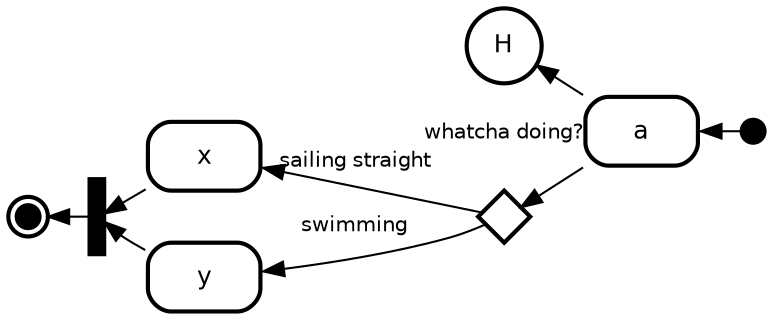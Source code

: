 digraph "state transitions" {
  fontname="Helvetica" fontsize=12 penwidth=2.0 splines=true ordering=out compound=true overlap=scale nodesep=0.3 ranksep=0.1 rankdir=RL
  node [shape=plaintext style=filled fillcolor="#FFFFFF01" fontname=Helvetica fontsize=12 penwidth=2.0]
  edge [fontname=Helvetica fontsize=10]

    "initial" [shape=circle style=filled class="state initial" fillcolor=black fixedsize=true height=0.15 label=""]
    "a" [margin=0 class="state regular" label= < 
      <table align="center" cellborder="0" border="2" style="rounded" width="48">
        <tr><td width="48" cellpadding="7">a</td></tr>
      </table>
    >]
    "x" [margin=0 class="state regular" label= < 
      <table align="center" cellborder="0" border="2" style="rounded" width="48">
        <tr><td width="48" cellpadding="7">x</td></tr>
      </table>
    >]
    "y" [margin=0 class="state regular" label= < 
      <table align="center" cellborder="0" border="2" style="rounded" width="48">
        <tr><td width="48" cellpadding="7">y</td></tr>
      </table>
    >]
    "a.history" [shape=circle class="state history" label="H"]
    "^" [shape=diamond fixedsize=true width=0.35 height=0.35 fontsize=10 class="state choice" label=" "]
    "^" -> "^" [label=<whatcha doing?> color="#FFFFFF01" class="state choice"];
    "]" [shape=rect class="state join" fillcolor=black label=" " fixedsize=true style=filled width=0.1]
    "final" [shape=circle style=filled class="state final" fillcolor=black fixedsize=true height=0.15 peripheries=2 label=""]

    "initial" -> "a" [label=" " class="transition"]
    "a" -> "a.history" [label=" " class="transition"]
    "a" -> "^" [label=" " class="transition"]
    "^" -> "x" [label="sailing straight   \l" class="transition"]
    "^" -> "y" [label="swimming   \l" class="transition"]
    "x" -> "]" [label=" " class="transition"]
    "y" -> "]" [label=" " class="transition"]
    "]" -> "final" [label=" " class="transition"]
}
